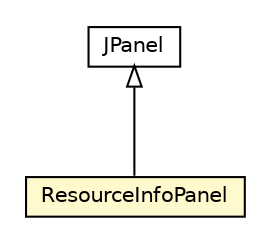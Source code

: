 #!/usr/local/bin/dot
#
# Class diagram 
# Generated by UMLGraph version R5_6-24-gf6e263 (http://www.umlgraph.org/)
#

digraph G {
	edge [fontname="Helvetica",fontsize=10,labelfontname="Helvetica",labelfontsize=10];
	node [fontname="Helvetica",fontsize=10,shape=plaintext];
	nodesep=0.25;
	ranksep=0.5;
	// org.universAAL.tools.makrorecorder.swingGUI.pattern.resource.ResourceInfoPanel
	c7006031 [label=<<table title="org.universAAL.tools.makrorecorder.swingGUI.pattern.resource.ResourceInfoPanel" border="0" cellborder="1" cellspacing="0" cellpadding="2" port="p" bgcolor="lemonChiffon" href="./ResourceInfoPanel.html">
		<tr><td><table border="0" cellspacing="0" cellpadding="1">
<tr><td align="center" balign="center"> ResourceInfoPanel </td></tr>
		</table></td></tr>
		</table>>, URL="./ResourceInfoPanel.html", fontname="Helvetica", fontcolor="black", fontsize=10.0];
	//org.universAAL.tools.makrorecorder.swingGUI.pattern.resource.ResourceInfoPanel extends javax.swing.JPanel
	c7006283:p -> c7006031:p [dir=back,arrowtail=empty];
	// javax.swing.JPanel
	c7006283 [label=<<table title="javax.swing.JPanel" border="0" cellborder="1" cellspacing="0" cellpadding="2" port="p" href="http://java.sun.com/j2se/1.4.2/docs/api/javax/swing/JPanel.html">
		<tr><td><table border="0" cellspacing="0" cellpadding="1">
<tr><td align="center" balign="center"> JPanel </td></tr>
		</table></td></tr>
		</table>>, URL="http://java.sun.com/j2se/1.4.2/docs/api/javax/swing/JPanel.html", fontname="Helvetica", fontcolor="black", fontsize=10.0];
}

